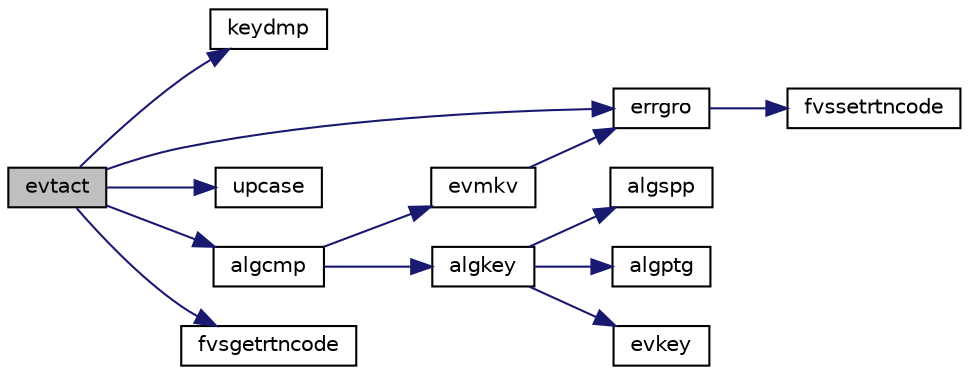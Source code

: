 digraph "evtact"
{
  edge [fontname="Helvetica",fontsize="10",labelfontname="Helvetica",labelfontsize="10"];
  node [fontname="Helvetica",fontsize="10",shape=record];
  rankdir="LR";
  Node1 [label="evtact",height=0.2,width=0.4,color="black", fillcolor="grey75", style="filled", fontcolor="black"];
  Node1 -> Node2 [color="midnightblue",fontsize="10",style="solid",fontname="Helvetica"];
  Node2 [label="keydmp",height=0.2,width=0.4,color="black", fillcolor="white", style="filled",URL="$keydmp_8f.html#ab3f5787fd4e2313afc308c182f25da28"];
  Node1 -> Node3 [color="midnightblue",fontsize="10",style="solid",fontname="Helvetica"];
  Node3 [label="errgro",height=0.2,width=0.4,color="black", fillcolor="white", style="filled",URL="$errgro_8f.html#a638bc8982f252f2894cb512c31d9890a"];
  Node3 -> Node4 [color="midnightblue",fontsize="10",style="solid",fontname="Helvetica"];
  Node4 [label="fvssetrtncode",height=0.2,width=0.4,color="black", fillcolor="white", style="filled",URL="$cmdline_8f.html#a079170808ee3336a99645e9e57dfe5a9"];
  Node1 -> Node5 [color="midnightblue",fontsize="10",style="solid",fontname="Helvetica"];
  Node5 [label="upcase",height=0.2,width=0.4,color="black", fillcolor="white", style="filled",URL="$upcase_8f.html#a412a50f91650f78ed984862cdcd7a60d"];
  Node1 -> Node6 [color="midnightblue",fontsize="10",style="solid",fontname="Helvetica"];
  Node6 [label="algcmp",height=0.2,width=0.4,color="black", fillcolor="white", style="filled",URL="$algcmp_8f.html#afd50b966122b2193b95d7ef497277469"];
  Node6 -> Node7 [color="midnightblue",fontsize="10",style="solid",fontname="Helvetica"];
  Node7 [label="algkey",height=0.2,width=0.4,color="black", fillcolor="white", style="filled",URL="$algkey_8f.html#af4ec0db3053891bbd430e63da8431e46"];
  Node7 -> Node8 [color="midnightblue",fontsize="10",style="solid",fontname="Helvetica"];
  Node8 [label="algspp",height=0.2,width=0.4,color="black", fillcolor="white", style="filled",URL="$algspp_8f.html#a168daddd8cea4fb5a0d4c73c96e0bbdc"];
  Node7 -> Node9 [color="midnightblue",fontsize="10",style="solid",fontname="Helvetica"];
  Node9 [label="algptg",height=0.2,width=0.4,color="black", fillcolor="white", style="filled",URL="$algptg_8f.html#a41145d20a0141322326ff4e9f12d821d"];
  Node7 -> Node10 [color="midnightblue",fontsize="10",style="solid",fontname="Helvetica"];
  Node10 [label="evkey",height=0.2,width=0.4,color="black", fillcolor="white", style="filled",URL="$evkey_8f.html#aedd8146bb059fc0ecc495668293a50e3"];
  Node6 -> Node11 [color="midnightblue",fontsize="10",style="solid",fontname="Helvetica"];
  Node11 [label="evmkv",height=0.2,width=0.4,color="black", fillcolor="white", style="filled",URL="$evmkv_8f.html#a625d517d23b8ff7f41867ded4b3ab3b1"];
  Node11 -> Node3 [color="midnightblue",fontsize="10",style="solid",fontname="Helvetica"];
  Node1 -> Node12 [color="midnightblue",fontsize="10",style="solid",fontname="Helvetica"];
  Node12 [label="fvsgetrtncode",height=0.2,width=0.4,color="black", fillcolor="white", style="filled",URL="$cmdline_8f.html#a0772cb6ab1daa15981fb8fcb46971c27"];
}
